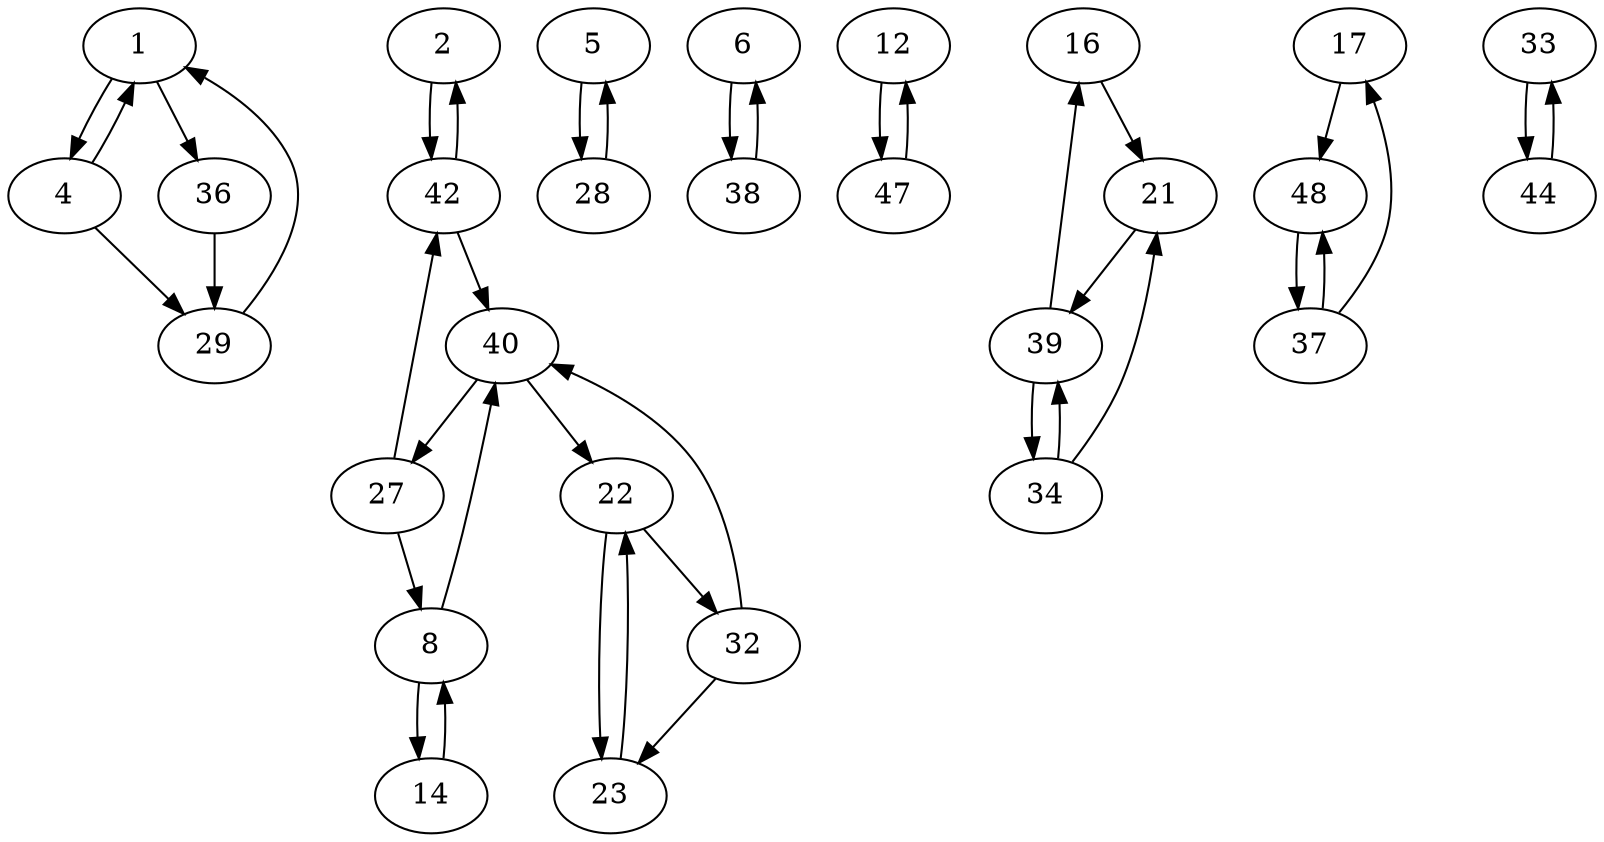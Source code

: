 digraph G {
  1 -> 4;
  1 -> 36;
  2 -> 42;
  4 -> 1;
  4 -> 29;
  5 -> 28;
  6 -> 38;
  8 -> 14;
  8 -> 40;
  12 -> 47;
  14 -> 8;
  16 -> 21;
  17 -> 48;
  21 -> 39;
  22 -> 23;
  22 -> 32;
  23 -> 22;
  27 -> 8;
  27 -> 42;
  28 -> 5;
  29 -> 1;
  32 -> 23;
  32 -> 40;
  33 -> 44;
  34 -> 21;
  34 -> 39;
  36 -> 29;
  37 -> 17;
  37 -> 48;
  38 -> 6;
  39 -> 16;
  39 -> 34;
  40 -> 22;
  40 -> 27;
  42 -> 2;
  42 -> 40;
  44 -> 33;
  47 -> 12;
  48 -> 37;
}